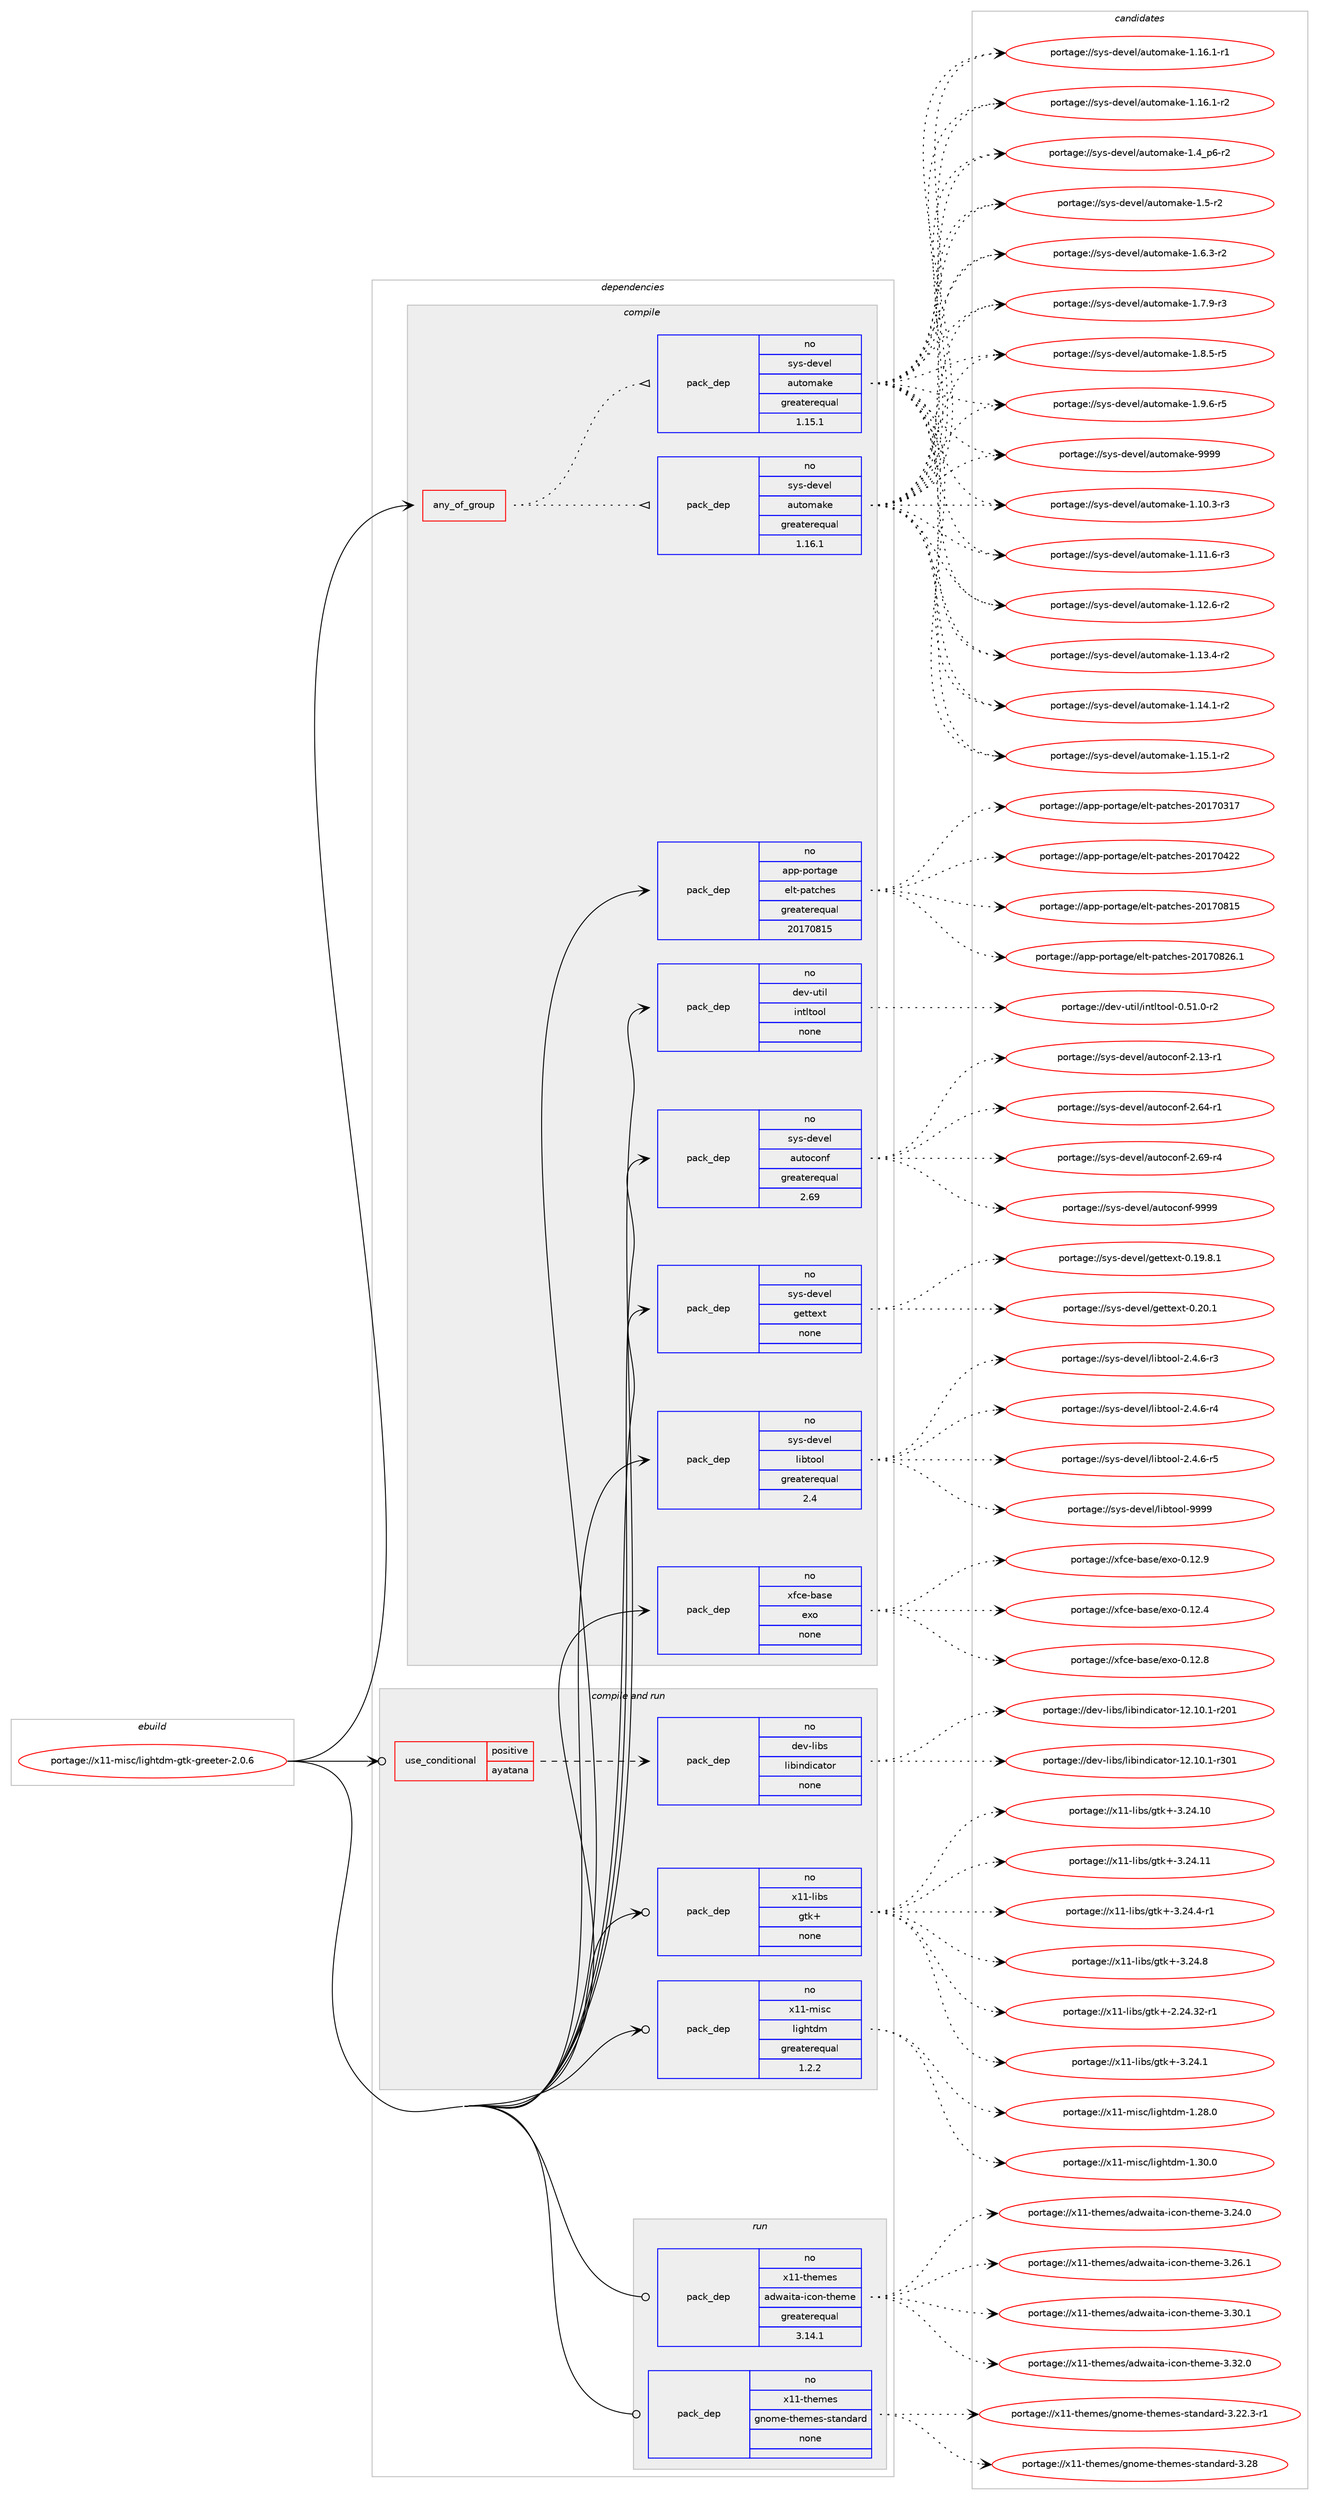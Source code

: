 digraph prolog {

# *************
# Graph options
# *************

newrank=true;
concentrate=true;
compound=true;
graph [rankdir=LR,fontname=Helvetica,fontsize=10,ranksep=1.5];#, ranksep=2.5, nodesep=0.2];
edge  [arrowhead=vee];
node  [fontname=Helvetica,fontsize=10];

# **********
# The ebuild
# **********

subgraph cluster_leftcol {
color=gray;
rank=same;
label=<<i>ebuild</i>>;
id [label="portage://x11-misc/lightdm-gtk-greeter-2.0.6", color=red, width=4, href="../x11-misc/lightdm-gtk-greeter-2.0.6.svg"];
}

# ****************
# The dependencies
# ****************

subgraph cluster_midcol {
color=gray;
label=<<i>dependencies</i>>;
subgraph cluster_compile {
fillcolor="#eeeeee";
style=filled;
label=<<i>compile</i>>;
subgraph any7867 {
dependency452793 [label=<<TABLE BORDER="0" CELLBORDER="1" CELLSPACING="0" CELLPADDING="4"><TR><TD CELLPADDING="10">any_of_group</TD></TR></TABLE>>, shape=none, color=red];subgraph pack336256 {
dependency452794 [label=<<TABLE BORDER="0" CELLBORDER="1" CELLSPACING="0" CELLPADDING="4" WIDTH="220"><TR><TD ROWSPAN="6" CELLPADDING="30">pack_dep</TD></TR><TR><TD WIDTH="110">no</TD></TR><TR><TD>sys-devel</TD></TR><TR><TD>automake</TD></TR><TR><TD>greaterequal</TD></TR><TR><TD>1.16.1</TD></TR></TABLE>>, shape=none, color=blue];
}
dependency452793:e -> dependency452794:w [weight=20,style="dotted",arrowhead="oinv"];
subgraph pack336257 {
dependency452795 [label=<<TABLE BORDER="0" CELLBORDER="1" CELLSPACING="0" CELLPADDING="4" WIDTH="220"><TR><TD ROWSPAN="6" CELLPADDING="30">pack_dep</TD></TR><TR><TD WIDTH="110">no</TD></TR><TR><TD>sys-devel</TD></TR><TR><TD>automake</TD></TR><TR><TD>greaterequal</TD></TR><TR><TD>1.15.1</TD></TR></TABLE>>, shape=none, color=blue];
}
dependency452793:e -> dependency452795:w [weight=20,style="dotted",arrowhead="oinv"];
}
id:e -> dependency452793:w [weight=20,style="solid",arrowhead="vee"];
subgraph pack336258 {
dependency452796 [label=<<TABLE BORDER="0" CELLBORDER="1" CELLSPACING="0" CELLPADDING="4" WIDTH="220"><TR><TD ROWSPAN="6" CELLPADDING="30">pack_dep</TD></TR><TR><TD WIDTH="110">no</TD></TR><TR><TD>app-portage</TD></TR><TR><TD>elt-patches</TD></TR><TR><TD>greaterequal</TD></TR><TR><TD>20170815</TD></TR></TABLE>>, shape=none, color=blue];
}
id:e -> dependency452796:w [weight=20,style="solid",arrowhead="vee"];
subgraph pack336259 {
dependency452797 [label=<<TABLE BORDER="0" CELLBORDER="1" CELLSPACING="0" CELLPADDING="4" WIDTH="220"><TR><TD ROWSPAN="6" CELLPADDING="30">pack_dep</TD></TR><TR><TD WIDTH="110">no</TD></TR><TR><TD>dev-util</TD></TR><TR><TD>intltool</TD></TR><TR><TD>none</TD></TR><TR><TD></TD></TR></TABLE>>, shape=none, color=blue];
}
id:e -> dependency452797:w [weight=20,style="solid",arrowhead="vee"];
subgraph pack336260 {
dependency452798 [label=<<TABLE BORDER="0" CELLBORDER="1" CELLSPACING="0" CELLPADDING="4" WIDTH="220"><TR><TD ROWSPAN="6" CELLPADDING="30">pack_dep</TD></TR><TR><TD WIDTH="110">no</TD></TR><TR><TD>sys-devel</TD></TR><TR><TD>autoconf</TD></TR><TR><TD>greaterequal</TD></TR><TR><TD>2.69</TD></TR></TABLE>>, shape=none, color=blue];
}
id:e -> dependency452798:w [weight=20,style="solid",arrowhead="vee"];
subgraph pack336261 {
dependency452799 [label=<<TABLE BORDER="0" CELLBORDER="1" CELLSPACING="0" CELLPADDING="4" WIDTH="220"><TR><TD ROWSPAN="6" CELLPADDING="30">pack_dep</TD></TR><TR><TD WIDTH="110">no</TD></TR><TR><TD>sys-devel</TD></TR><TR><TD>gettext</TD></TR><TR><TD>none</TD></TR><TR><TD></TD></TR></TABLE>>, shape=none, color=blue];
}
id:e -> dependency452799:w [weight=20,style="solid",arrowhead="vee"];
subgraph pack336262 {
dependency452800 [label=<<TABLE BORDER="0" CELLBORDER="1" CELLSPACING="0" CELLPADDING="4" WIDTH="220"><TR><TD ROWSPAN="6" CELLPADDING="30">pack_dep</TD></TR><TR><TD WIDTH="110">no</TD></TR><TR><TD>sys-devel</TD></TR><TR><TD>libtool</TD></TR><TR><TD>greaterequal</TD></TR><TR><TD>2.4</TD></TR></TABLE>>, shape=none, color=blue];
}
id:e -> dependency452800:w [weight=20,style="solid",arrowhead="vee"];
subgraph pack336263 {
dependency452801 [label=<<TABLE BORDER="0" CELLBORDER="1" CELLSPACING="0" CELLPADDING="4" WIDTH="220"><TR><TD ROWSPAN="6" CELLPADDING="30">pack_dep</TD></TR><TR><TD WIDTH="110">no</TD></TR><TR><TD>xfce-base</TD></TR><TR><TD>exo</TD></TR><TR><TD>none</TD></TR><TR><TD></TD></TR></TABLE>>, shape=none, color=blue];
}
id:e -> dependency452801:w [weight=20,style="solid",arrowhead="vee"];
}
subgraph cluster_compileandrun {
fillcolor="#eeeeee";
style=filled;
label=<<i>compile and run</i>>;
subgraph cond108379 {
dependency452802 [label=<<TABLE BORDER="0" CELLBORDER="1" CELLSPACING="0" CELLPADDING="4"><TR><TD ROWSPAN="3" CELLPADDING="10">use_conditional</TD></TR><TR><TD>positive</TD></TR><TR><TD>ayatana</TD></TR></TABLE>>, shape=none, color=red];
subgraph pack336264 {
dependency452803 [label=<<TABLE BORDER="0" CELLBORDER="1" CELLSPACING="0" CELLPADDING="4" WIDTH="220"><TR><TD ROWSPAN="6" CELLPADDING="30">pack_dep</TD></TR><TR><TD WIDTH="110">no</TD></TR><TR><TD>dev-libs</TD></TR><TR><TD>libindicator</TD></TR><TR><TD>none</TD></TR><TR><TD></TD></TR></TABLE>>, shape=none, color=blue];
}
dependency452802:e -> dependency452803:w [weight=20,style="dashed",arrowhead="vee"];
}
id:e -> dependency452802:w [weight=20,style="solid",arrowhead="odotvee"];
subgraph pack336265 {
dependency452804 [label=<<TABLE BORDER="0" CELLBORDER="1" CELLSPACING="0" CELLPADDING="4" WIDTH="220"><TR><TD ROWSPAN="6" CELLPADDING="30">pack_dep</TD></TR><TR><TD WIDTH="110">no</TD></TR><TR><TD>x11-libs</TD></TR><TR><TD>gtk+</TD></TR><TR><TD>none</TD></TR><TR><TD></TD></TR></TABLE>>, shape=none, color=blue];
}
id:e -> dependency452804:w [weight=20,style="solid",arrowhead="odotvee"];
subgraph pack336266 {
dependency452805 [label=<<TABLE BORDER="0" CELLBORDER="1" CELLSPACING="0" CELLPADDING="4" WIDTH="220"><TR><TD ROWSPAN="6" CELLPADDING="30">pack_dep</TD></TR><TR><TD WIDTH="110">no</TD></TR><TR><TD>x11-misc</TD></TR><TR><TD>lightdm</TD></TR><TR><TD>greaterequal</TD></TR><TR><TD>1.2.2</TD></TR></TABLE>>, shape=none, color=blue];
}
id:e -> dependency452805:w [weight=20,style="solid",arrowhead="odotvee"];
}
subgraph cluster_run {
fillcolor="#eeeeee";
style=filled;
label=<<i>run</i>>;
subgraph pack336267 {
dependency452806 [label=<<TABLE BORDER="0" CELLBORDER="1" CELLSPACING="0" CELLPADDING="4" WIDTH="220"><TR><TD ROWSPAN="6" CELLPADDING="30">pack_dep</TD></TR><TR><TD WIDTH="110">no</TD></TR><TR><TD>x11-themes</TD></TR><TR><TD>adwaita-icon-theme</TD></TR><TR><TD>greaterequal</TD></TR><TR><TD>3.14.1</TD></TR></TABLE>>, shape=none, color=blue];
}
id:e -> dependency452806:w [weight=20,style="solid",arrowhead="odot"];
subgraph pack336268 {
dependency452807 [label=<<TABLE BORDER="0" CELLBORDER="1" CELLSPACING="0" CELLPADDING="4" WIDTH="220"><TR><TD ROWSPAN="6" CELLPADDING="30">pack_dep</TD></TR><TR><TD WIDTH="110">no</TD></TR><TR><TD>x11-themes</TD></TR><TR><TD>gnome-themes-standard</TD></TR><TR><TD>none</TD></TR><TR><TD></TD></TR></TABLE>>, shape=none, color=blue];
}
id:e -> dependency452807:w [weight=20,style="solid",arrowhead="odot"];
}
}

# **************
# The candidates
# **************

subgraph cluster_choices {
rank=same;
color=gray;
label=<<i>candidates</i>>;

subgraph choice336256 {
color=black;
nodesep=1;
choiceportage11512111545100101118101108479711711611110997107101454946494846514511451 [label="portage://sys-devel/automake-1.10.3-r3", color=red, width=4,href="../sys-devel/automake-1.10.3-r3.svg"];
choiceportage11512111545100101118101108479711711611110997107101454946494946544511451 [label="portage://sys-devel/automake-1.11.6-r3", color=red, width=4,href="../sys-devel/automake-1.11.6-r3.svg"];
choiceportage11512111545100101118101108479711711611110997107101454946495046544511450 [label="portage://sys-devel/automake-1.12.6-r2", color=red, width=4,href="../sys-devel/automake-1.12.6-r2.svg"];
choiceportage11512111545100101118101108479711711611110997107101454946495146524511450 [label="portage://sys-devel/automake-1.13.4-r2", color=red, width=4,href="../sys-devel/automake-1.13.4-r2.svg"];
choiceportage11512111545100101118101108479711711611110997107101454946495246494511450 [label="portage://sys-devel/automake-1.14.1-r2", color=red, width=4,href="../sys-devel/automake-1.14.1-r2.svg"];
choiceportage11512111545100101118101108479711711611110997107101454946495346494511450 [label="portage://sys-devel/automake-1.15.1-r2", color=red, width=4,href="../sys-devel/automake-1.15.1-r2.svg"];
choiceportage11512111545100101118101108479711711611110997107101454946495446494511449 [label="portage://sys-devel/automake-1.16.1-r1", color=red, width=4,href="../sys-devel/automake-1.16.1-r1.svg"];
choiceportage11512111545100101118101108479711711611110997107101454946495446494511450 [label="portage://sys-devel/automake-1.16.1-r2", color=red, width=4,href="../sys-devel/automake-1.16.1-r2.svg"];
choiceportage115121115451001011181011084797117116111109971071014549465295112544511450 [label="portage://sys-devel/automake-1.4_p6-r2", color=red, width=4,href="../sys-devel/automake-1.4_p6-r2.svg"];
choiceportage11512111545100101118101108479711711611110997107101454946534511450 [label="portage://sys-devel/automake-1.5-r2", color=red, width=4,href="../sys-devel/automake-1.5-r2.svg"];
choiceportage115121115451001011181011084797117116111109971071014549465446514511450 [label="portage://sys-devel/automake-1.6.3-r2", color=red, width=4,href="../sys-devel/automake-1.6.3-r2.svg"];
choiceportage115121115451001011181011084797117116111109971071014549465546574511451 [label="portage://sys-devel/automake-1.7.9-r3", color=red, width=4,href="../sys-devel/automake-1.7.9-r3.svg"];
choiceportage115121115451001011181011084797117116111109971071014549465646534511453 [label="portage://sys-devel/automake-1.8.5-r5", color=red, width=4,href="../sys-devel/automake-1.8.5-r5.svg"];
choiceportage115121115451001011181011084797117116111109971071014549465746544511453 [label="portage://sys-devel/automake-1.9.6-r5", color=red, width=4,href="../sys-devel/automake-1.9.6-r5.svg"];
choiceportage115121115451001011181011084797117116111109971071014557575757 [label="portage://sys-devel/automake-9999", color=red, width=4,href="../sys-devel/automake-9999.svg"];
dependency452794:e -> choiceportage11512111545100101118101108479711711611110997107101454946494846514511451:w [style=dotted,weight="100"];
dependency452794:e -> choiceportage11512111545100101118101108479711711611110997107101454946494946544511451:w [style=dotted,weight="100"];
dependency452794:e -> choiceportage11512111545100101118101108479711711611110997107101454946495046544511450:w [style=dotted,weight="100"];
dependency452794:e -> choiceportage11512111545100101118101108479711711611110997107101454946495146524511450:w [style=dotted,weight="100"];
dependency452794:e -> choiceportage11512111545100101118101108479711711611110997107101454946495246494511450:w [style=dotted,weight="100"];
dependency452794:e -> choiceportage11512111545100101118101108479711711611110997107101454946495346494511450:w [style=dotted,weight="100"];
dependency452794:e -> choiceportage11512111545100101118101108479711711611110997107101454946495446494511449:w [style=dotted,weight="100"];
dependency452794:e -> choiceportage11512111545100101118101108479711711611110997107101454946495446494511450:w [style=dotted,weight="100"];
dependency452794:e -> choiceportage115121115451001011181011084797117116111109971071014549465295112544511450:w [style=dotted,weight="100"];
dependency452794:e -> choiceportage11512111545100101118101108479711711611110997107101454946534511450:w [style=dotted,weight="100"];
dependency452794:e -> choiceportage115121115451001011181011084797117116111109971071014549465446514511450:w [style=dotted,weight="100"];
dependency452794:e -> choiceportage115121115451001011181011084797117116111109971071014549465546574511451:w [style=dotted,weight="100"];
dependency452794:e -> choiceportage115121115451001011181011084797117116111109971071014549465646534511453:w [style=dotted,weight="100"];
dependency452794:e -> choiceportage115121115451001011181011084797117116111109971071014549465746544511453:w [style=dotted,weight="100"];
dependency452794:e -> choiceportage115121115451001011181011084797117116111109971071014557575757:w [style=dotted,weight="100"];
}
subgraph choice336257 {
color=black;
nodesep=1;
choiceportage11512111545100101118101108479711711611110997107101454946494846514511451 [label="portage://sys-devel/automake-1.10.3-r3", color=red, width=4,href="../sys-devel/automake-1.10.3-r3.svg"];
choiceportage11512111545100101118101108479711711611110997107101454946494946544511451 [label="portage://sys-devel/automake-1.11.6-r3", color=red, width=4,href="../sys-devel/automake-1.11.6-r3.svg"];
choiceportage11512111545100101118101108479711711611110997107101454946495046544511450 [label="portage://sys-devel/automake-1.12.6-r2", color=red, width=4,href="../sys-devel/automake-1.12.6-r2.svg"];
choiceportage11512111545100101118101108479711711611110997107101454946495146524511450 [label="portage://sys-devel/automake-1.13.4-r2", color=red, width=4,href="../sys-devel/automake-1.13.4-r2.svg"];
choiceportage11512111545100101118101108479711711611110997107101454946495246494511450 [label="portage://sys-devel/automake-1.14.1-r2", color=red, width=4,href="../sys-devel/automake-1.14.1-r2.svg"];
choiceportage11512111545100101118101108479711711611110997107101454946495346494511450 [label="portage://sys-devel/automake-1.15.1-r2", color=red, width=4,href="../sys-devel/automake-1.15.1-r2.svg"];
choiceportage11512111545100101118101108479711711611110997107101454946495446494511449 [label="portage://sys-devel/automake-1.16.1-r1", color=red, width=4,href="../sys-devel/automake-1.16.1-r1.svg"];
choiceportage11512111545100101118101108479711711611110997107101454946495446494511450 [label="portage://sys-devel/automake-1.16.1-r2", color=red, width=4,href="../sys-devel/automake-1.16.1-r2.svg"];
choiceportage115121115451001011181011084797117116111109971071014549465295112544511450 [label="portage://sys-devel/automake-1.4_p6-r2", color=red, width=4,href="../sys-devel/automake-1.4_p6-r2.svg"];
choiceportage11512111545100101118101108479711711611110997107101454946534511450 [label="portage://sys-devel/automake-1.5-r2", color=red, width=4,href="../sys-devel/automake-1.5-r2.svg"];
choiceportage115121115451001011181011084797117116111109971071014549465446514511450 [label="portage://sys-devel/automake-1.6.3-r2", color=red, width=4,href="../sys-devel/automake-1.6.3-r2.svg"];
choiceportage115121115451001011181011084797117116111109971071014549465546574511451 [label="portage://sys-devel/automake-1.7.9-r3", color=red, width=4,href="../sys-devel/automake-1.7.9-r3.svg"];
choiceportage115121115451001011181011084797117116111109971071014549465646534511453 [label="portage://sys-devel/automake-1.8.5-r5", color=red, width=4,href="../sys-devel/automake-1.8.5-r5.svg"];
choiceportage115121115451001011181011084797117116111109971071014549465746544511453 [label="portage://sys-devel/automake-1.9.6-r5", color=red, width=4,href="../sys-devel/automake-1.9.6-r5.svg"];
choiceportage115121115451001011181011084797117116111109971071014557575757 [label="portage://sys-devel/automake-9999", color=red, width=4,href="../sys-devel/automake-9999.svg"];
dependency452795:e -> choiceportage11512111545100101118101108479711711611110997107101454946494846514511451:w [style=dotted,weight="100"];
dependency452795:e -> choiceportage11512111545100101118101108479711711611110997107101454946494946544511451:w [style=dotted,weight="100"];
dependency452795:e -> choiceportage11512111545100101118101108479711711611110997107101454946495046544511450:w [style=dotted,weight="100"];
dependency452795:e -> choiceportage11512111545100101118101108479711711611110997107101454946495146524511450:w [style=dotted,weight="100"];
dependency452795:e -> choiceportage11512111545100101118101108479711711611110997107101454946495246494511450:w [style=dotted,weight="100"];
dependency452795:e -> choiceportage11512111545100101118101108479711711611110997107101454946495346494511450:w [style=dotted,weight="100"];
dependency452795:e -> choiceportage11512111545100101118101108479711711611110997107101454946495446494511449:w [style=dotted,weight="100"];
dependency452795:e -> choiceportage11512111545100101118101108479711711611110997107101454946495446494511450:w [style=dotted,weight="100"];
dependency452795:e -> choiceportage115121115451001011181011084797117116111109971071014549465295112544511450:w [style=dotted,weight="100"];
dependency452795:e -> choiceportage11512111545100101118101108479711711611110997107101454946534511450:w [style=dotted,weight="100"];
dependency452795:e -> choiceportage115121115451001011181011084797117116111109971071014549465446514511450:w [style=dotted,weight="100"];
dependency452795:e -> choiceportage115121115451001011181011084797117116111109971071014549465546574511451:w [style=dotted,weight="100"];
dependency452795:e -> choiceportage115121115451001011181011084797117116111109971071014549465646534511453:w [style=dotted,weight="100"];
dependency452795:e -> choiceportage115121115451001011181011084797117116111109971071014549465746544511453:w [style=dotted,weight="100"];
dependency452795:e -> choiceportage115121115451001011181011084797117116111109971071014557575757:w [style=dotted,weight="100"];
}
subgraph choice336258 {
color=black;
nodesep=1;
choiceportage97112112451121111141169710310147101108116451129711699104101115455048495548514955 [label="portage://app-portage/elt-patches-20170317", color=red, width=4,href="../app-portage/elt-patches-20170317.svg"];
choiceportage97112112451121111141169710310147101108116451129711699104101115455048495548525050 [label="portage://app-portage/elt-patches-20170422", color=red, width=4,href="../app-portage/elt-patches-20170422.svg"];
choiceportage97112112451121111141169710310147101108116451129711699104101115455048495548564953 [label="portage://app-portage/elt-patches-20170815", color=red, width=4,href="../app-portage/elt-patches-20170815.svg"];
choiceportage971121124511211111411697103101471011081164511297116991041011154550484955485650544649 [label="portage://app-portage/elt-patches-20170826.1", color=red, width=4,href="../app-portage/elt-patches-20170826.1.svg"];
dependency452796:e -> choiceportage97112112451121111141169710310147101108116451129711699104101115455048495548514955:w [style=dotted,weight="100"];
dependency452796:e -> choiceportage97112112451121111141169710310147101108116451129711699104101115455048495548525050:w [style=dotted,weight="100"];
dependency452796:e -> choiceportage97112112451121111141169710310147101108116451129711699104101115455048495548564953:w [style=dotted,weight="100"];
dependency452796:e -> choiceportage971121124511211111411697103101471011081164511297116991041011154550484955485650544649:w [style=dotted,weight="100"];
}
subgraph choice336259 {
color=black;
nodesep=1;
choiceportage1001011184511711610510847105110116108116111111108454846534946484511450 [label="portage://dev-util/intltool-0.51.0-r2", color=red, width=4,href="../dev-util/intltool-0.51.0-r2.svg"];
dependency452797:e -> choiceportage1001011184511711610510847105110116108116111111108454846534946484511450:w [style=dotted,weight="100"];
}
subgraph choice336260 {
color=black;
nodesep=1;
choiceportage1151211154510010111810110847971171161119911111010245504649514511449 [label="portage://sys-devel/autoconf-2.13-r1", color=red, width=4,href="../sys-devel/autoconf-2.13-r1.svg"];
choiceportage1151211154510010111810110847971171161119911111010245504654524511449 [label="portage://sys-devel/autoconf-2.64-r1", color=red, width=4,href="../sys-devel/autoconf-2.64-r1.svg"];
choiceportage1151211154510010111810110847971171161119911111010245504654574511452 [label="portage://sys-devel/autoconf-2.69-r4", color=red, width=4,href="../sys-devel/autoconf-2.69-r4.svg"];
choiceportage115121115451001011181011084797117116111991111101024557575757 [label="portage://sys-devel/autoconf-9999", color=red, width=4,href="../sys-devel/autoconf-9999.svg"];
dependency452798:e -> choiceportage1151211154510010111810110847971171161119911111010245504649514511449:w [style=dotted,weight="100"];
dependency452798:e -> choiceportage1151211154510010111810110847971171161119911111010245504654524511449:w [style=dotted,weight="100"];
dependency452798:e -> choiceportage1151211154510010111810110847971171161119911111010245504654574511452:w [style=dotted,weight="100"];
dependency452798:e -> choiceportage115121115451001011181011084797117116111991111101024557575757:w [style=dotted,weight="100"];
}
subgraph choice336261 {
color=black;
nodesep=1;
choiceportage1151211154510010111810110847103101116116101120116454846495746564649 [label="portage://sys-devel/gettext-0.19.8.1", color=red, width=4,href="../sys-devel/gettext-0.19.8.1.svg"];
choiceportage115121115451001011181011084710310111611610112011645484650484649 [label="portage://sys-devel/gettext-0.20.1", color=red, width=4,href="../sys-devel/gettext-0.20.1.svg"];
dependency452799:e -> choiceportage1151211154510010111810110847103101116116101120116454846495746564649:w [style=dotted,weight="100"];
dependency452799:e -> choiceportage115121115451001011181011084710310111611610112011645484650484649:w [style=dotted,weight="100"];
}
subgraph choice336262 {
color=black;
nodesep=1;
choiceportage1151211154510010111810110847108105981161111111084550465246544511451 [label="portage://sys-devel/libtool-2.4.6-r3", color=red, width=4,href="../sys-devel/libtool-2.4.6-r3.svg"];
choiceportage1151211154510010111810110847108105981161111111084550465246544511452 [label="portage://sys-devel/libtool-2.4.6-r4", color=red, width=4,href="../sys-devel/libtool-2.4.6-r4.svg"];
choiceportage1151211154510010111810110847108105981161111111084550465246544511453 [label="portage://sys-devel/libtool-2.4.6-r5", color=red, width=4,href="../sys-devel/libtool-2.4.6-r5.svg"];
choiceportage1151211154510010111810110847108105981161111111084557575757 [label="portage://sys-devel/libtool-9999", color=red, width=4,href="../sys-devel/libtool-9999.svg"];
dependency452800:e -> choiceportage1151211154510010111810110847108105981161111111084550465246544511451:w [style=dotted,weight="100"];
dependency452800:e -> choiceportage1151211154510010111810110847108105981161111111084550465246544511452:w [style=dotted,weight="100"];
dependency452800:e -> choiceportage1151211154510010111810110847108105981161111111084550465246544511453:w [style=dotted,weight="100"];
dependency452800:e -> choiceportage1151211154510010111810110847108105981161111111084557575757:w [style=dotted,weight="100"];
}
subgraph choice336263 {
color=black;
nodesep=1;
choiceportage120102991014598971151014710112011145484649504652 [label="portage://xfce-base/exo-0.12.4", color=red, width=4,href="../xfce-base/exo-0.12.4.svg"];
choiceportage120102991014598971151014710112011145484649504656 [label="portage://xfce-base/exo-0.12.8", color=red, width=4,href="../xfce-base/exo-0.12.8.svg"];
choiceportage120102991014598971151014710112011145484649504657 [label="portage://xfce-base/exo-0.12.9", color=red, width=4,href="../xfce-base/exo-0.12.9.svg"];
dependency452801:e -> choiceportage120102991014598971151014710112011145484649504652:w [style=dotted,weight="100"];
dependency452801:e -> choiceportage120102991014598971151014710112011145484649504656:w [style=dotted,weight="100"];
dependency452801:e -> choiceportage120102991014598971151014710112011145484649504657:w [style=dotted,weight="100"];
}
subgraph choice336264 {
color=black;
nodesep=1;
choiceportage100101118451081059811547108105981051101001059997116111114454950464948464945114504849 [label="portage://dev-libs/libindicator-12.10.1-r201", color=red, width=4,href="../dev-libs/libindicator-12.10.1-r201.svg"];
choiceportage100101118451081059811547108105981051101001059997116111114454950464948464945114514849 [label="portage://dev-libs/libindicator-12.10.1-r301", color=red, width=4,href="../dev-libs/libindicator-12.10.1-r301.svg"];
dependency452803:e -> choiceportage100101118451081059811547108105981051101001059997116111114454950464948464945114504849:w [style=dotted,weight="100"];
dependency452803:e -> choiceportage100101118451081059811547108105981051101001059997116111114454950464948464945114514849:w [style=dotted,weight="100"];
}
subgraph choice336265 {
color=black;
nodesep=1;
choiceportage12049494510810598115471031161074345504650524651504511449 [label="portage://x11-libs/gtk+-2.24.32-r1", color=red, width=4,href="../x11-libs/gtk+-2.24.32-r1.svg"];
choiceportage12049494510810598115471031161074345514650524649 [label="portage://x11-libs/gtk+-3.24.1", color=red, width=4,href="../x11-libs/gtk+-3.24.1.svg"];
choiceportage1204949451081059811547103116107434551465052464948 [label="portage://x11-libs/gtk+-3.24.10", color=red, width=4,href="../x11-libs/gtk+-3.24.10.svg"];
choiceportage1204949451081059811547103116107434551465052464949 [label="portage://x11-libs/gtk+-3.24.11", color=red, width=4,href="../x11-libs/gtk+-3.24.11.svg"];
choiceportage120494945108105981154710311610743455146505246524511449 [label="portage://x11-libs/gtk+-3.24.4-r1", color=red, width=4,href="../x11-libs/gtk+-3.24.4-r1.svg"];
choiceportage12049494510810598115471031161074345514650524656 [label="portage://x11-libs/gtk+-3.24.8", color=red, width=4,href="../x11-libs/gtk+-3.24.8.svg"];
dependency452804:e -> choiceportage12049494510810598115471031161074345504650524651504511449:w [style=dotted,weight="100"];
dependency452804:e -> choiceportage12049494510810598115471031161074345514650524649:w [style=dotted,weight="100"];
dependency452804:e -> choiceportage1204949451081059811547103116107434551465052464948:w [style=dotted,weight="100"];
dependency452804:e -> choiceportage1204949451081059811547103116107434551465052464949:w [style=dotted,weight="100"];
dependency452804:e -> choiceportage120494945108105981154710311610743455146505246524511449:w [style=dotted,weight="100"];
dependency452804:e -> choiceportage12049494510810598115471031161074345514650524656:w [style=dotted,weight="100"];
}
subgraph choice336266 {
color=black;
nodesep=1;
choiceportage120494945109105115994710810510310411610010945494650564648 [label="portage://x11-misc/lightdm-1.28.0", color=red, width=4,href="../x11-misc/lightdm-1.28.0.svg"];
choiceportage120494945109105115994710810510310411610010945494651484648 [label="portage://x11-misc/lightdm-1.30.0", color=red, width=4,href="../x11-misc/lightdm-1.30.0.svg"];
dependency452805:e -> choiceportage120494945109105115994710810510310411610010945494650564648:w [style=dotted,weight="100"];
dependency452805:e -> choiceportage120494945109105115994710810510310411610010945494651484648:w [style=dotted,weight="100"];
}
subgraph choice336267 {
color=black;
nodesep=1;
choiceportage1204949451161041011091011154797100119971051169745105991111104511610410110910145514650524648 [label="portage://x11-themes/adwaita-icon-theme-3.24.0", color=red, width=4,href="../x11-themes/adwaita-icon-theme-3.24.0.svg"];
choiceportage1204949451161041011091011154797100119971051169745105991111104511610410110910145514650544649 [label="portage://x11-themes/adwaita-icon-theme-3.26.1", color=red, width=4,href="../x11-themes/adwaita-icon-theme-3.26.1.svg"];
choiceportage1204949451161041011091011154797100119971051169745105991111104511610410110910145514651484649 [label="portage://x11-themes/adwaita-icon-theme-3.30.1", color=red, width=4,href="../x11-themes/adwaita-icon-theme-3.30.1.svg"];
choiceportage1204949451161041011091011154797100119971051169745105991111104511610410110910145514651504648 [label="portage://x11-themes/adwaita-icon-theme-3.32.0", color=red, width=4,href="../x11-themes/adwaita-icon-theme-3.32.0.svg"];
dependency452806:e -> choiceportage1204949451161041011091011154797100119971051169745105991111104511610410110910145514650524648:w [style=dotted,weight="100"];
dependency452806:e -> choiceportage1204949451161041011091011154797100119971051169745105991111104511610410110910145514650544649:w [style=dotted,weight="100"];
dependency452806:e -> choiceportage1204949451161041011091011154797100119971051169745105991111104511610410110910145514651484649:w [style=dotted,weight="100"];
dependency452806:e -> choiceportage1204949451161041011091011154797100119971051169745105991111104511610410110910145514651504648:w [style=dotted,weight="100"];
}
subgraph choice336268 {
color=black;
nodesep=1;
choiceportage1204949451161041011091011154710311011110910145116104101109101115451151169711010097114100455146505046514511449 [label="portage://x11-themes/gnome-themes-standard-3.22.3-r1", color=red, width=4,href="../x11-themes/gnome-themes-standard-3.22.3-r1.svg"];
choiceportage12049494511610410110910111547103110111109101451161041011091011154511511697110100971141004551465056 [label="portage://x11-themes/gnome-themes-standard-3.28", color=red, width=4,href="../x11-themes/gnome-themes-standard-3.28.svg"];
dependency452807:e -> choiceportage1204949451161041011091011154710311011110910145116104101109101115451151169711010097114100455146505046514511449:w [style=dotted,weight="100"];
dependency452807:e -> choiceportage12049494511610410110910111547103110111109101451161041011091011154511511697110100971141004551465056:w [style=dotted,weight="100"];
}
}

}
